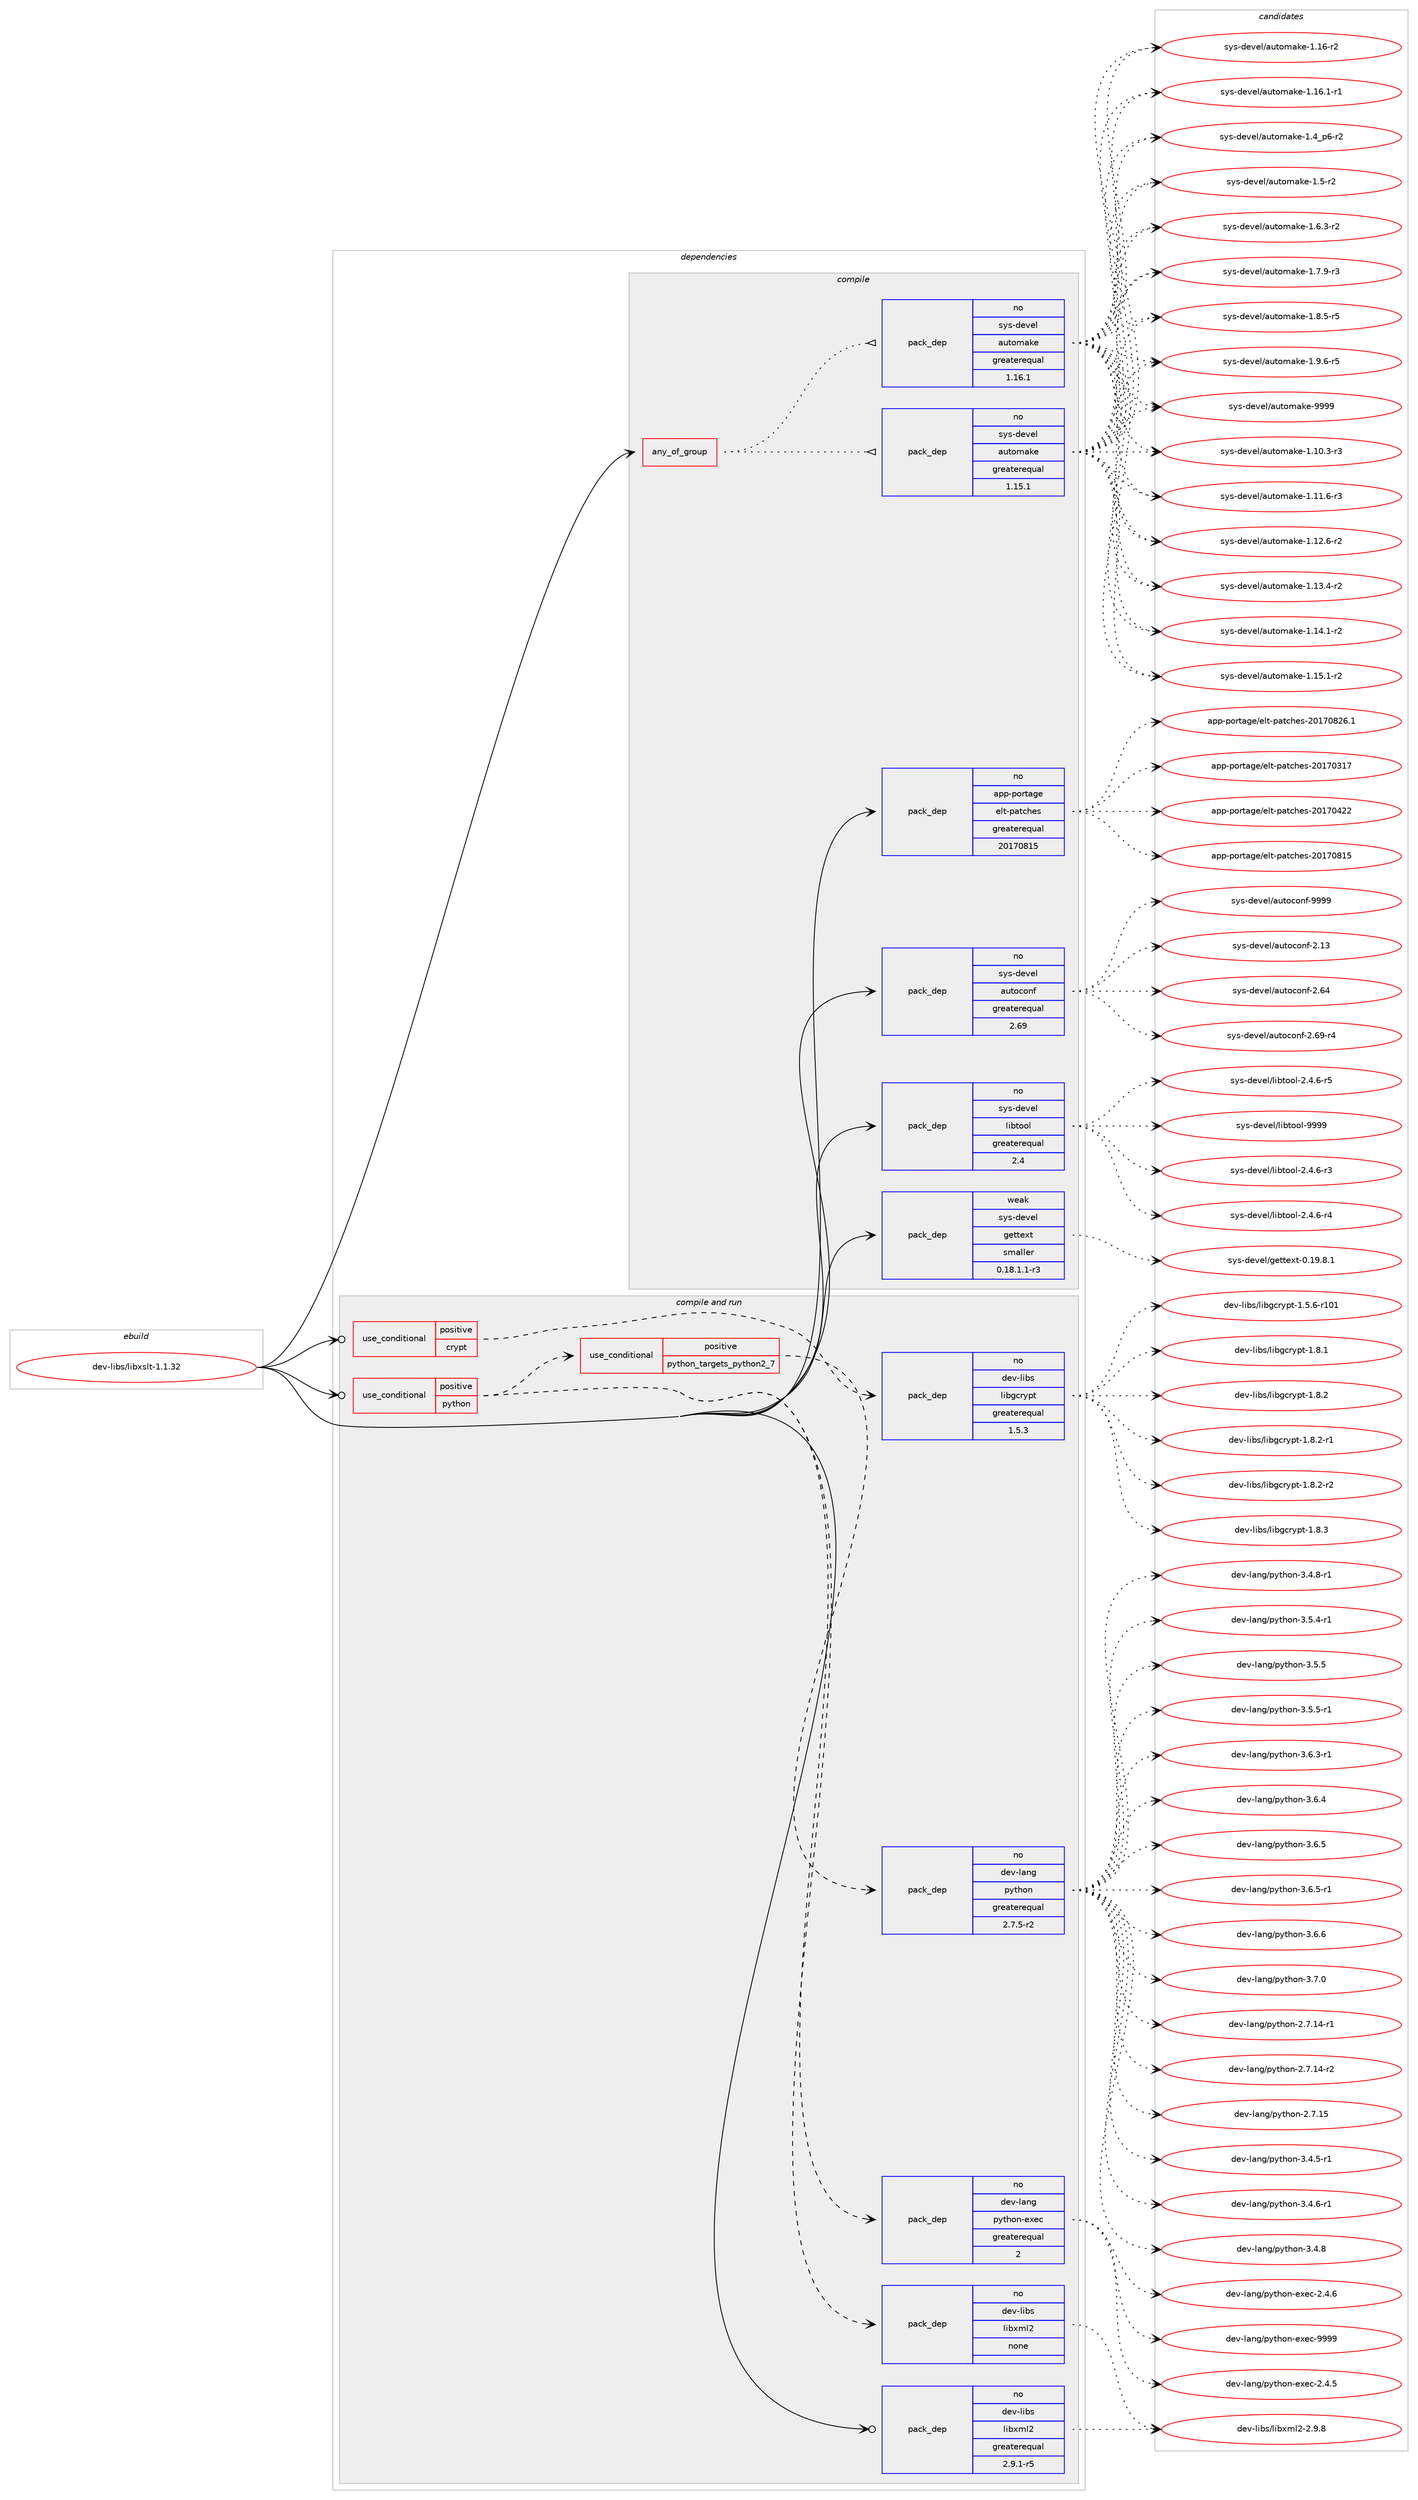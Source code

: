 digraph prolog {

# *************
# Graph options
# *************

newrank=true;
concentrate=true;
compound=true;
graph [rankdir=LR,fontname=Helvetica,fontsize=10,ranksep=1.5];#, ranksep=2.5, nodesep=0.2];
edge  [arrowhead=vee];
node  [fontname=Helvetica,fontsize=10];

# **********
# The ebuild
# **********

subgraph cluster_leftcol {
color=gray;
rank=same;
label=<<i>ebuild</i>>;
id [label="dev-libs/libxslt-1.1.32", color=red, width=4, href="../dev-libs/libxslt-1.1.32.svg"];
}

# ****************
# The dependencies
# ****************

subgraph cluster_midcol {
color=gray;
label=<<i>dependencies</i>>;
subgraph cluster_compile {
fillcolor="#eeeeee";
style=filled;
label=<<i>compile</i>>;
subgraph any111 {
dependency4954 [label=<<TABLE BORDER="0" CELLBORDER="1" CELLSPACING="0" CELLPADDING="4"><TR><TD CELLPADDING="10">any_of_group</TD></TR></TABLE>>, shape=none, color=red];subgraph pack3366 {
dependency4955 [label=<<TABLE BORDER="0" CELLBORDER="1" CELLSPACING="0" CELLPADDING="4" WIDTH="220"><TR><TD ROWSPAN="6" CELLPADDING="30">pack_dep</TD></TR><TR><TD WIDTH="110">no</TD></TR><TR><TD>sys-devel</TD></TR><TR><TD>automake</TD></TR><TR><TD>greaterequal</TD></TR><TR><TD>1.16.1</TD></TR></TABLE>>, shape=none, color=blue];
}
dependency4954:e -> dependency4955:w [weight=20,style="dotted",arrowhead="oinv"];
subgraph pack3367 {
dependency4956 [label=<<TABLE BORDER="0" CELLBORDER="1" CELLSPACING="0" CELLPADDING="4" WIDTH="220"><TR><TD ROWSPAN="6" CELLPADDING="30">pack_dep</TD></TR><TR><TD WIDTH="110">no</TD></TR><TR><TD>sys-devel</TD></TR><TR><TD>automake</TD></TR><TR><TD>greaterequal</TD></TR><TR><TD>1.15.1</TD></TR></TABLE>>, shape=none, color=blue];
}
dependency4954:e -> dependency4956:w [weight=20,style="dotted",arrowhead="oinv"];
}
id:e -> dependency4954:w [weight=20,style="solid",arrowhead="vee"];
subgraph pack3368 {
dependency4957 [label=<<TABLE BORDER="0" CELLBORDER="1" CELLSPACING="0" CELLPADDING="4" WIDTH="220"><TR><TD ROWSPAN="6" CELLPADDING="30">pack_dep</TD></TR><TR><TD WIDTH="110">no</TD></TR><TR><TD>app-portage</TD></TR><TR><TD>elt-patches</TD></TR><TR><TD>greaterequal</TD></TR><TR><TD>20170815</TD></TR></TABLE>>, shape=none, color=blue];
}
id:e -> dependency4957:w [weight=20,style="solid",arrowhead="vee"];
subgraph pack3369 {
dependency4958 [label=<<TABLE BORDER="0" CELLBORDER="1" CELLSPACING="0" CELLPADDING="4" WIDTH="220"><TR><TD ROWSPAN="6" CELLPADDING="30">pack_dep</TD></TR><TR><TD WIDTH="110">no</TD></TR><TR><TD>sys-devel</TD></TR><TR><TD>autoconf</TD></TR><TR><TD>greaterequal</TD></TR><TR><TD>2.69</TD></TR></TABLE>>, shape=none, color=blue];
}
id:e -> dependency4958:w [weight=20,style="solid",arrowhead="vee"];
subgraph pack3370 {
dependency4959 [label=<<TABLE BORDER="0" CELLBORDER="1" CELLSPACING="0" CELLPADDING="4" WIDTH="220"><TR><TD ROWSPAN="6" CELLPADDING="30">pack_dep</TD></TR><TR><TD WIDTH="110">no</TD></TR><TR><TD>sys-devel</TD></TR><TR><TD>libtool</TD></TR><TR><TD>greaterequal</TD></TR><TR><TD>2.4</TD></TR></TABLE>>, shape=none, color=blue];
}
id:e -> dependency4959:w [weight=20,style="solid",arrowhead="vee"];
subgraph pack3371 {
dependency4960 [label=<<TABLE BORDER="0" CELLBORDER="1" CELLSPACING="0" CELLPADDING="4" WIDTH="220"><TR><TD ROWSPAN="6" CELLPADDING="30">pack_dep</TD></TR><TR><TD WIDTH="110">weak</TD></TR><TR><TD>sys-devel</TD></TR><TR><TD>gettext</TD></TR><TR><TD>smaller</TD></TR><TR><TD>0.18.1.1-r3</TD></TR></TABLE>>, shape=none, color=blue];
}
id:e -> dependency4960:w [weight=20,style="solid",arrowhead="vee"];
}
subgraph cluster_compileandrun {
fillcolor="#eeeeee";
style=filled;
label=<<i>compile and run</i>>;
subgraph cond1469 {
dependency4961 [label=<<TABLE BORDER="0" CELLBORDER="1" CELLSPACING="0" CELLPADDING="4"><TR><TD ROWSPAN="3" CELLPADDING="10">use_conditional</TD></TR><TR><TD>positive</TD></TR><TR><TD>crypt</TD></TR></TABLE>>, shape=none, color=red];
subgraph pack3372 {
dependency4962 [label=<<TABLE BORDER="0" CELLBORDER="1" CELLSPACING="0" CELLPADDING="4" WIDTH="220"><TR><TD ROWSPAN="6" CELLPADDING="30">pack_dep</TD></TR><TR><TD WIDTH="110">no</TD></TR><TR><TD>dev-libs</TD></TR><TR><TD>libgcrypt</TD></TR><TR><TD>greaterequal</TD></TR><TR><TD>1.5.3</TD></TR></TABLE>>, shape=none, color=blue];
}
dependency4961:e -> dependency4962:w [weight=20,style="dashed",arrowhead="vee"];
}
id:e -> dependency4961:w [weight=20,style="solid",arrowhead="odotvee"];
subgraph cond1470 {
dependency4963 [label=<<TABLE BORDER="0" CELLBORDER="1" CELLSPACING="0" CELLPADDING="4"><TR><TD ROWSPAN="3" CELLPADDING="10">use_conditional</TD></TR><TR><TD>positive</TD></TR><TR><TD>python</TD></TR></TABLE>>, shape=none, color=red];
subgraph cond1471 {
dependency4964 [label=<<TABLE BORDER="0" CELLBORDER="1" CELLSPACING="0" CELLPADDING="4"><TR><TD ROWSPAN="3" CELLPADDING="10">use_conditional</TD></TR><TR><TD>positive</TD></TR><TR><TD>python_targets_python2_7</TD></TR></TABLE>>, shape=none, color=red];
subgraph pack3373 {
dependency4965 [label=<<TABLE BORDER="0" CELLBORDER="1" CELLSPACING="0" CELLPADDING="4" WIDTH="220"><TR><TD ROWSPAN="6" CELLPADDING="30">pack_dep</TD></TR><TR><TD WIDTH="110">no</TD></TR><TR><TD>dev-lang</TD></TR><TR><TD>python</TD></TR><TR><TD>greaterequal</TD></TR><TR><TD>2.7.5-r2</TD></TR></TABLE>>, shape=none, color=blue];
}
dependency4964:e -> dependency4965:w [weight=20,style="dashed",arrowhead="vee"];
}
dependency4963:e -> dependency4964:w [weight=20,style="dashed",arrowhead="vee"];
subgraph pack3374 {
dependency4966 [label=<<TABLE BORDER="0" CELLBORDER="1" CELLSPACING="0" CELLPADDING="4" WIDTH="220"><TR><TD ROWSPAN="6" CELLPADDING="30">pack_dep</TD></TR><TR><TD WIDTH="110">no</TD></TR><TR><TD>dev-lang</TD></TR><TR><TD>python-exec</TD></TR><TR><TD>greaterequal</TD></TR><TR><TD>2</TD></TR></TABLE>>, shape=none, color=blue];
}
dependency4963:e -> dependency4966:w [weight=20,style="dashed",arrowhead="vee"];
subgraph pack3375 {
dependency4967 [label=<<TABLE BORDER="0" CELLBORDER="1" CELLSPACING="0" CELLPADDING="4" WIDTH="220"><TR><TD ROWSPAN="6" CELLPADDING="30">pack_dep</TD></TR><TR><TD WIDTH="110">no</TD></TR><TR><TD>dev-libs</TD></TR><TR><TD>libxml2</TD></TR><TR><TD>none</TD></TR><TR><TD></TD></TR></TABLE>>, shape=none, color=blue];
}
dependency4963:e -> dependency4967:w [weight=20,style="dashed",arrowhead="vee"];
}
id:e -> dependency4963:w [weight=20,style="solid",arrowhead="odotvee"];
subgraph pack3376 {
dependency4968 [label=<<TABLE BORDER="0" CELLBORDER="1" CELLSPACING="0" CELLPADDING="4" WIDTH="220"><TR><TD ROWSPAN="6" CELLPADDING="30">pack_dep</TD></TR><TR><TD WIDTH="110">no</TD></TR><TR><TD>dev-libs</TD></TR><TR><TD>libxml2</TD></TR><TR><TD>greaterequal</TD></TR><TR><TD>2.9.1-r5</TD></TR></TABLE>>, shape=none, color=blue];
}
id:e -> dependency4968:w [weight=20,style="solid",arrowhead="odotvee"];
}
subgraph cluster_run {
fillcolor="#eeeeee";
style=filled;
label=<<i>run</i>>;
}
}

# **************
# The candidates
# **************

subgraph cluster_choices {
rank=same;
color=gray;
label=<<i>candidates</i>>;

subgraph choice3366 {
color=black;
nodesep=1;
choice11512111545100101118101108479711711611110997107101454946494846514511451 [label="sys-devel/automake-1.10.3-r3", color=red, width=4,href="../sys-devel/automake-1.10.3-r3.svg"];
choice11512111545100101118101108479711711611110997107101454946494946544511451 [label="sys-devel/automake-1.11.6-r3", color=red, width=4,href="../sys-devel/automake-1.11.6-r3.svg"];
choice11512111545100101118101108479711711611110997107101454946495046544511450 [label="sys-devel/automake-1.12.6-r2", color=red, width=4,href="../sys-devel/automake-1.12.6-r2.svg"];
choice11512111545100101118101108479711711611110997107101454946495146524511450 [label="sys-devel/automake-1.13.4-r2", color=red, width=4,href="../sys-devel/automake-1.13.4-r2.svg"];
choice11512111545100101118101108479711711611110997107101454946495246494511450 [label="sys-devel/automake-1.14.1-r2", color=red, width=4,href="../sys-devel/automake-1.14.1-r2.svg"];
choice11512111545100101118101108479711711611110997107101454946495346494511450 [label="sys-devel/automake-1.15.1-r2", color=red, width=4,href="../sys-devel/automake-1.15.1-r2.svg"];
choice1151211154510010111810110847971171161111099710710145494649544511450 [label="sys-devel/automake-1.16-r2", color=red, width=4,href="../sys-devel/automake-1.16-r2.svg"];
choice11512111545100101118101108479711711611110997107101454946495446494511449 [label="sys-devel/automake-1.16.1-r1", color=red, width=4,href="../sys-devel/automake-1.16.1-r1.svg"];
choice115121115451001011181011084797117116111109971071014549465295112544511450 [label="sys-devel/automake-1.4_p6-r2", color=red, width=4,href="../sys-devel/automake-1.4_p6-r2.svg"];
choice11512111545100101118101108479711711611110997107101454946534511450 [label="sys-devel/automake-1.5-r2", color=red, width=4,href="../sys-devel/automake-1.5-r2.svg"];
choice115121115451001011181011084797117116111109971071014549465446514511450 [label="sys-devel/automake-1.6.3-r2", color=red, width=4,href="../sys-devel/automake-1.6.3-r2.svg"];
choice115121115451001011181011084797117116111109971071014549465546574511451 [label="sys-devel/automake-1.7.9-r3", color=red, width=4,href="../sys-devel/automake-1.7.9-r3.svg"];
choice115121115451001011181011084797117116111109971071014549465646534511453 [label="sys-devel/automake-1.8.5-r5", color=red, width=4,href="../sys-devel/automake-1.8.5-r5.svg"];
choice115121115451001011181011084797117116111109971071014549465746544511453 [label="sys-devel/automake-1.9.6-r5", color=red, width=4,href="../sys-devel/automake-1.9.6-r5.svg"];
choice115121115451001011181011084797117116111109971071014557575757 [label="sys-devel/automake-9999", color=red, width=4,href="../sys-devel/automake-9999.svg"];
dependency4955:e -> choice11512111545100101118101108479711711611110997107101454946494846514511451:w [style=dotted,weight="100"];
dependency4955:e -> choice11512111545100101118101108479711711611110997107101454946494946544511451:w [style=dotted,weight="100"];
dependency4955:e -> choice11512111545100101118101108479711711611110997107101454946495046544511450:w [style=dotted,weight="100"];
dependency4955:e -> choice11512111545100101118101108479711711611110997107101454946495146524511450:w [style=dotted,weight="100"];
dependency4955:e -> choice11512111545100101118101108479711711611110997107101454946495246494511450:w [style=dotted,weight="100"];
dependency4955:e -> choice11512111545100101118101108479711711611110997107101454946495346494511450:w [style=dotted,weight="100"];
dependency4955:e -> choice1151211154510010111810110847971171161111099710710145494649544511450:w [style=dotted,weight="100"];
dependency4955:e -> choice11512111545100101118101108479711711611110997107101454946495446494511449:w [style=dotted,weight="100"];
dependency4955:e -> choice115121115451001011181011084797117116111109971071014549465295112544511450:w [style=dotted,weight="100"];
dependency4955:e -> choice11512111545100101118101108479711711611110997107101454946534511450:w [style=dotted,weight="100"];
dependency4955:e -> choice115121115451001011181011084797117116111109971071014549465446514511450:w [style=dotted,weight="100"];
dependency4955:e -> choice115121115451001011181011084797117116111109971071014549465546574511451:w [style=dotted,weight="100"];
dependency4955:e -> choice115121115451001011181011084797117116111109971071014549465646534511453:w [style=dotted,weight="100"];
dependency4955:e -> choice115121115451001011181011084797117116111109971071014549465746544511453:w [style=dotted,weight="100"];
dependency4955:e -> choice115121115451001011181011084797117116111109971071014557575757:w [style=dotted,weight="100"];
}
subgraph choice3367 {
color=black;
nodesep=1;
choice11512111545100101118101108479711711611110997107101454946494846514511451 [label="sys-devel/automake-1.10.3-r3", color=red, width=4,href="../sys-devel/automake-1.10.3-r3.svg"];
choice11512111545100101118101108479711711611110997107101454946494946544511451 [label="sys-devel/automake-1.11.6-r3", color=red, width=4,href="../sys-devel/automake-1.11.6-r3.svg"];
choice11512111545100101118101108479711711611110997107101454946495046544511450 [label="sys-devel/automake-1.12.6-r2", color=red, width=4,href="../sys-devel/automake-1.12.6-r2.svg"];
choice11512111545100101118101108479711711611110997107101454946495146524511450 [label="sys-devel/automake-1.13.4-r2", color=red, width=4,href="../sys-devel/automake-1.13.4-r2.svg"];
choice11512111545100101118101108479711711611110997107101454946495246494511450 [label="sys-devel/automake-1.14.1-r2", color=red, width=4,href="../sys-devel/automake-1.14.1-r2.svg"];
choice11512111545100101118101108479711711611110997107101454946495346494511450 [label="sys-devel/automake-1.15.1-r2", color=red, width=4,href="../sys-devel/automake-1.15.1-r2.svg"];
choice1151211154510010111810110847971171161111099710710145494649544511450 [label="sys-devel/automake-1.16-r2", color=red, width=4,href="../sys-devel/automake-1.16-r2.svg"];
choice11512111545100101118101108479711711611110997107101454946495446494511449 [label="sys-devel/automake-1.16.1-r1", color=red, width=4,href="../sys-devel/automake-1.16.1-r1.svg"];
choice115121115451001011181011084797117116111109971071014549465295112544511450 [label="sys-devel/automake-1.4_p6-r2", color=red, width=4,href="../sys-devel/automake-1.4_p6-r2.svg"];
choice11512111545100101118101108479711711611110997107101454946534511450 [label="sys-devel/automake-1.5-r2", color=red, width=4,href="../sys-devel/automake-1.5-r2.svg"];
choice115121115451001011181011084797117116111109971071014549465446514511450 [label="sys-devel/automake-1.6.3-r2", color=red, width=4,href="../sys-devel/automake-1.6.3-r2.svg"];
choice115121115451001011181011084797117116111109971071014549465546574511451 [label="sys-devel/automake-1.7.9-r3", color=red, width=4,href="../sys-devel/automake-1.7.9-r3.svg"];
choice115121115451001011181011084797117116111109971071014549465646534511453 [label="sys-devel/automake-1.8.5-r5", color=red, width=4,href="../sys-devel/automake-1.8.5-r5.svg"];
choice115121115451001011181011084797117116111109971071014549465746544511453 [label="sys-devel/automake-1.9.6-r5", color=red, width=4,href="../sys-devel/automake-1.9.6-r5.svg"];
choice115121115451001011181011084797117116111109971071014557575757 [label="sys-devel/automake-9999", color=red, width=4,href="../sys-devel/automake-9999.svg"];
dependency4956:e -> choice11512111545100101118101108479711711611110997107101454946494846514511451:w [style=dotted,weight="100"];
dependency4956:e -> choice11512111545100101118101108479711711611110997107101454946494946544511451:w [style=dotted,weight="100"];
dependency4956:e -> choice11512111545100101118101108479711711611110997107101454946495046544511450:w [style=dotted,weight="100"];
dependency4956:e -> choice11512111545100101118101108479711711611110997107101454946495146524511450:w [style=dotted,weight="100"];
dependency4956:e -> choice11512111545100101118101108479711711611110997107101454946495246494511450:w [style=dotted,weight="100"];
dependency4956:e -> choice11512111545100101118101108479711711611110997107101454946495346494511450:w [style=dotted,weight="100"];
dependency4956:e -> choice1151211154510010111810110847971171161111099710710145494649544511450:w [style=dotted,weight="100"];
dependency4956:e -> choice11512111545100101118101108479711711611110997107101454946495446494511449:w [style=dotted,weight="100"];
dependency4956:e -> choice115121115451001011181011084797117116111109971071014549465295112544511450:w [style=dotted,weight="100"];
dependency4956:e -> choice11512111545100101118101108479711711611110997107101454946534511450:w [style=dotted,weight="100"];
dependency4956:e -> choice115121115451001011181011084797117116111109971071014549465446514511450:w [style=dotted,weight="100"];
dependency4956:e -> choice115121115451001011181011084797117116111109971071014549465546574511451:w [style=dotted,weight="100"];
dependency4956:e -> choice115121115451001011181011084797117116111109971071014549465646534511453:w [style=dotted,weight="100"];
dependency4956:e -> choice115121115451001011181011084797117116111109971071014549465746544511453:w [style=dotted,weight="100"];
dependency4956:e -> choice115121115451001011181011084797117116111109971071014557575757:w [style=dotted,weight="100"];
}
subgraph choice3368 {
color=black;
nodesep=1;
choice97112112451121111141169710310147101108116451129711699104101115455048495548514955 [label="app-portage/elt-patches-20170317", color=red, width=4,href="../app-portage/elt-patches-20170317.svg"];
choice97112112451121111141169710310147101108116451129711699104101115455048495548525050 [label="app-portage/elt-patches-20170422", color=red, width=4,href="../app-portage/elt-patches-20170422.svg"];
choice97112112451121111141169710310147101108116451129711699104101115455048495548564953 [label="app-portage/elt-patches-20170815", color=red, width=4,href="../app-portage/elt-patches-20170815.svg"];
choice971121124511211111411697103101471011081164511297116991041011154550484955485650544649 [label="app-portage/elt-patches-20170826.1", color=red, width=4,href="../app-portage/elt-patches-20170826.1.svg"];
dependency4957:e -> choice97112112451121111141169710310147101108116451129711699104101115455048495548514955:w [style=dotted,weight="100"];
dependency4957:e -> choice97112112451121111141169710310147101108116451129711699104101115455048495548525050:w [style=dotted,weight="100"];
dependency4957:e -> choice97112112451121111141169710310147101108116451129711699104101115455048495548564953:w [style=dotted,weight="100"];
dependency4957:e -> choice971121124511211111411697103101471011081164511297116991041011154550484955485650544649:w [style=dotted,weight="100"];
}
subgraph choice3369 {
color=black;
nodesep=1;
choice115121115451001011181011084797117116111991111101024550464951 [label="sys-devel/autoconf-2.13", color=red, width=4,href="../sys-devel/autoconf-2.13.svg"];
choice115121115451001011181011084797117116111991111101024550465452 [label="sys-devel/autoconf-2.64", color=red, width=4,href="../sys-devel/autoconf-2.64.svg"];
choice1151211154510010111810110847971171161119911111010245504654574511452 [label="sys-devel/autoconf-2.69-r4", color=red, width=4,href="../sys-devel/autoconf-2.69-r4.svg"];
choice115121115451001011181011084797117116111991111101024557575757 [label="sys-devel/autoconf-9999", color=red, width=4,href="../sys-devel/autoconf-9999.svg"];
dependency4958:e -> choice115121115451001011181011084797117116111991111101024550464951:w [style=dotted,weight="100"];
dependency4958:e -> choice115121115451001011181011084797117116111991111101024550465452:w [style=dotted,weight="100"];
dependency4958:e -> choice1151211154510010111810110847971171161119911111010245504654574511452:w [style=dotted,weight="100"];
dependency4958:e -> choice115121115451001011181011084797117116111991111101024557575757:w [style=dotted,weight="100"];
}
subgraph choice3370 {
color=black;
nodesep=1;
choice1151211154510010111810110847108105981161111111084550465246544511451 [label="sys-devel/libtool-2.4.6-r3", color=red, width=4,href="../sys-devel/libtool-2.4.6-r3.svg"];
choice1151211154510010111810110847108105981161111111084550465246544511452 [label="sys-devel/libtool-2.4.6-r4", color=red, width=4,href="../sys-devel/libtool-2.4.6-r4.svg"];
choice1151211154510010111810110847108105981161111111084550465246544511453 [label="sys-devel/libtool-2.4.6-r5", color=red, width=4,href="../sys-devel/libtool-2.4.6-r5.svg"];
choice1151211154510010111810110847108105981161111111084557575757 [label="sys-devel/libtool-9999", color=red, width=4,href="../sys-devel/libtool-9999.svg"];
dependency4959:e -> choice1151211154510010111810110847108105981161111111084550465246544511451:w [style=dotted,weight="100"];
dependency4959:e -> choice1151211154510010111810110847108105981161111111084550465246544511452:w [style=dotted,weight="100"];
dependency4959:e -> choice1151211154510010111810110847108105981161111111084550465246544511453:w [style=dotted,weight="100"];
dependency4959:e -> choice1151211154510010111810110847108105981161111111084557575757:w [style=dotted,weight="100"];
}
subgraph choice3371 {
color=black;
nodesep=1;
choice1151211154510010111810110847103101116116101120116454846495746564649 [label="sys-devel/gettext-0.19.8.1", color=red, width=4,href="../sys-devel/gettext-0.19.8.1.svg"];
dependency4960:e -> choice1151211154510010111810110847103101116116101120116454846495746564649:w [style=dotted,weight="100"];
}
subgraph choice3372 {
color=black;
nodesep=1;
choice100101118451081059811547108105981039911412111211645494653465445114494849 [label="dev-libs/libgcrypt-1.5.6-r101", color=red, width=4,href="../dev-libs/libgcrypt-1.5.6-r101.svg"];
choice1001011184510810598115471081059810399114121112116454946564649 [label="dev-libs/libgcrypt-1.8.1", color=red, width=4,href="../dev-libs/libgcrypt-1.8.1.svg"];
choice1001011184510810598115471081059810399114121112116454946564650 [label="dev-libs/libgcrypt-1.8.2", color=red, width=4,href="../dev-libs/libgcrypt-1.8.2.svg"];
choice10010111845108105981154710810598103991141211121164549465646504511449 [label="dev-libs/libgcrypt-1.8.2-r1", color=red, width=4,href="../dev-libs/libgcrypt-1.8.2-r1.svg"];
choice10010111845108105981154710810598103991141211121164549465646504511450 [label="dev-libs/libgcrypt-1.8.2-r2", color=red, width=4,href="../dev-libs/libgcrypt-1.8.2-r2.svg"];
choice1001011184510810598115471081059810399114121112116454946564651 [label="dev-libs/libgcrypt-1.8.3", color=red, width=4,href="../dev-libs/libgcrypt-1.8.3.svg"];
dependency4962:e -> choice100101118451081059811547108105981039911412111211645494653465445114494849:w [style=dotted,weight="100"];
dependency4962:e -> choice1001011184510810598115471081059810399114121112116454946564649:w [style=dotted,weight="100"];
dependency4962:e -> choice1001011184510810598115471081059810399114121112116454946564650:w [style=dotted,weight="100"];
dependency4962:e -> choice10010111845108105981154710810598103991141211121164549465646504511449:w [style=dotted,weight="100"];
dependency4962:e -> choice10010111845108105981154710810598103991141211121164549465646504511450:w [style=dotted,weight="100"];
dependency4962:e -> choice1001011184510810598115471081059810399114121112116454946564651:w [style=dotted,weight="100"];
}
subgraph choice3373 {
color=black;
nodesep=1;
choice100101118451089711010347112121116104111110455046554649524511449 [label="dev-lang/python-2.7.14-r1", color=red, width=4,href="../dev-lang/python-2.7.14-r1.svg"];
choice100101118451089711010347112121116104111110455046554649524511450 [label="dev-lang/python-2.7.14-r2", color=red, width=4,href="../dev-lang/python-2.7.14-r2.svg"];
choice10010111845108971101034711212111610411111045504655464953 [label="dev-lang/python-2.7.15", color=red, width=4,href="../dev-lang/python-2.7.15.svg"];
choice1001011184510897110103471121211161041111104551465246534511449 [label="dev-lang/python-3.4.5-r1", color=red, width=4,href="../dev-lang/python-3.4.5-r1.svg"];
choice1001011184510897110103471121211161041111104551465246544511449 [label="dev-lang/python-3.4.6-r1", color=red, width=4,href="../dev-lang/python-3.4.6-r1.svg"];
choice100101118451089711010347112121116104111110455146524656 [label="dev-lang/python-3.4.8", color=red, width=4,href="../dev-lang/python-3.4.8.svg"];
choice1001011184510897110103471121211161041111104551465246564511449 [label="dev-lang/python-3.4.8-r1", color=red, width=4,href="../dev-lang/python-3.4.8-r1.svg"];
choice1001011184510897110103471121211161041111104551465346524511449 [label="dev-lang/python-3.5.4-r1", color=red, width=4,href="../dev-lang/python-3.5.4-r1.svg"];
choice100101118451089711010347112121116104111110455146534653 [label="dev-lang/python-3.5.5", color=red, width=4,href="../dev-lang/python-3.5.5.svg"];
choice1001011184510897110103471121211161041111104551465346534511449 [label="dev-lang/python-3.5.5-r1", color=red, width=4,href="../dev-lang/python-3.5.5-r1.svg"];
choice1001011184510897110103471121211161041111104551465446514511449 [label="dev-lang/python-3.6.3-r1", color=red, width=4,href="../dev-lang/python-3.6.3-r1.svg"];
choice100101118451089711010347112121116104111110455146544652 [label="dev-lang/python-3.6.4", color=red, width=4,href="../dev-lang/python-3.6.4.svg"];
choice100101118451089711010347112121116104111110455146544653 [label="dev-lang/python-3.6.5", color=red, width=4,href="../dev-lang/python-3.6.5.svg"];
choice1001011184510897110103471121211161041111104551465446534511449 [label="dev-lang/python-3.6.5-r1", color=red, width=4,href="../dev-lang/python-3.6.5-r1.svg"];
choice100101118451089711010347112121116104111110455146544654 [label="dev-lang/python-3.6.6", color=red, width=4,href="../dev-lang/python-3.6.6.svg"];
choice100101118451089711010347112121116104111110455146554648 [label="dev-lang/python-3.7.0", color=red, width=4,href="../dev-lang/python-3.7.0.svg"];
dependency4965:e -> choice100101118451089711010347112121116104111110455046554649524511449:w [style=dotted,weight="100"];
dependency4965:e -> choice100101118451089711010347112121116104111110455046554649524511450:w [style=dotted,weight="100"];
dependency4965:e -> choice10010111845108971101034711212111610411111045504655464953:w [style=dotted,weight="100"];
dependency4965:e -> choice1001011184510897110103471121211161041111104551465246534511449:w [style=dotted,weight="100"];
dependency4965:e -> choice1001011184510897110103471121211161041111104551465246544511449:w [style=dotted,weight="100"];
dependency4965:e -> choice100101118451089711010347112121116104111110455146524656:w [style=dotted,weight="100"];
dependency4965:e -> choice1001011184510897110103471121211161041111104551465246564511449:w [style=dotted,weight="100"];
dependency4965:e -> choice1001011184510897110103471121211161041111104551465346524511449:w [style=dotted,weight="100"];
dependency4965:e -> choice100101118451089711010347112121116104111110455146534653:w [style=dotted,weight="100"];
dependency4965:e -> choice1001011184510897110103471121211161041111104551465346534511449:w [style=dotted,weight="100"];
dependency4965:e -> choice1001011184510897110103471121211161041111104551465446514511449:w [style=dotted,weight="100"];
dependency4965:e -> choice100101118451089711010347112121116104111110455146544652:w [style=dotted,weight="100"];
dependency4965:e -> choice100101118451089711010347112121116104111110455146544653:w [style=dotted,weight="100"];
dependency4965:e -> choice1001011184510897110103471121211161041111104551465446534511449:w [style=dotted,weight="100"];
dependency4965:e -> choice100101118451089711010347112121116104111110455146544654:w [style=dotted,weight="100"];
dependency4965:e -> choice100101118451089711010347112121116104111110455146554648:w [style=dotted,weight="100"];
}
subgraph choice3374 {
color=black;
nodesep=1;
choice1001011184510897110103471121211161041111104510112010199455046524653 [label="dev-lang/python-exec-2.4.5", color=red, width=4,href="../dev-lang/python-exec-2.4.5.svg"];
choice1001011184510897110103471121211161041111104510112010199455046524654 [label="dev-lang/python-exec-2.4.6", color=red, width=4,href="../dev-lang/python-exec-2.4.6.svg"];
choice10010111845108971101034711212111610411111045101120101994557575757 [label="dev-lang/python-exec-9999", color=red, width=4,href="../dev-lang/python-exec-9999.svg"];
dependency4966:e -> choice1001011184510897110103471121211161041111104510112010199455046524653:w [style=dotted,weight="100"];
dependency4966:e -> choice1001011184510897110103471121211161041111104510112010199455046524654:w [style=dotted,weight="100"];
dependency4966:e -> choice10010111845108971101034711212111610411111045101120101994557575757:w [style=dotted,weight="100"];
}
subgraph choice3375 {
color=black;
nodesep=1;
choice1001011184510810598115471081059812010910850455046574656 [label="dev-libs/libxml2-2.9.8", color=red, width=4,href="../dev-libs/libxml2-2.9.8.svg"];
dependency4967:e -> choice1001011184510810598115471081059812010910850455046574656:w [style=dotted,weight="100"];
}
subgraph choice3376 {
color=black;
nodesep=1;
choice1001011184510810598115471081059812010910850455046574656 [label="dev-libs/libxml2-2.9.8", color=red, width=4,href="../dev-libs/libxml2-2.9.8.svg"];
dependency4968:e -> choice1001011184510810598115471081059812010910850455046574656:w [style=dotted,weight="100"];
}
}

}

